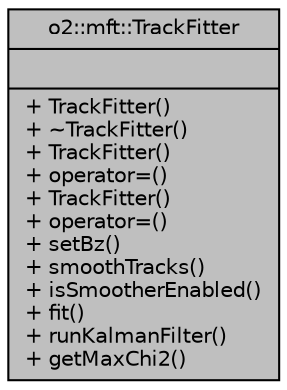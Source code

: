 digraph "o2::mft::TrackFitter"
{
 // INTERACTIVE_SVG=YES
  bgcolor="transparent";
  edge [fontname="Helvetica",fontsize="10",labelfontname="Helvetica",labelfontsize="10"];
  node [fontname="Helvetica",fontsize="10",shape=record];
  Node1 [label="{o2::mft::TrackFitter\n||+ TrackFitter()\l+ ~TrackFitter()\l+ TrackFitter()\l+ operator=()\l+ TrackFitter()\l+ operator=()\l+ setBz()\l+ smoothTracks()\l+ isSmootherEnabled()\l+ fit()\l+ runKalmanFilter()\l+ getMaxChi2()\l}",height=0.2,width=0.4,color="black", fillcolor="grey75", style="filled", fontcolor="black"];
}
